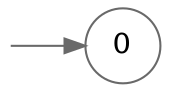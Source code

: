 /* Origins.
    node [shape = box, style = rounded]
    0 [label = ""]
*/
/* Origins.
    node [shape = box, style = rounded]
    0 [label = "0"]
*/
digraph
{
  vcsn_context = "lal_char(ab)_b"
  rankdir = LR
  {
    node [style = invis, shape = none, label = "", width = 0, height = 0]
    I0
  }
  {
    node [shape = circle]
    0 [color = DimGray]
  }
  I0 -> 0 [color = DimGray]
}
